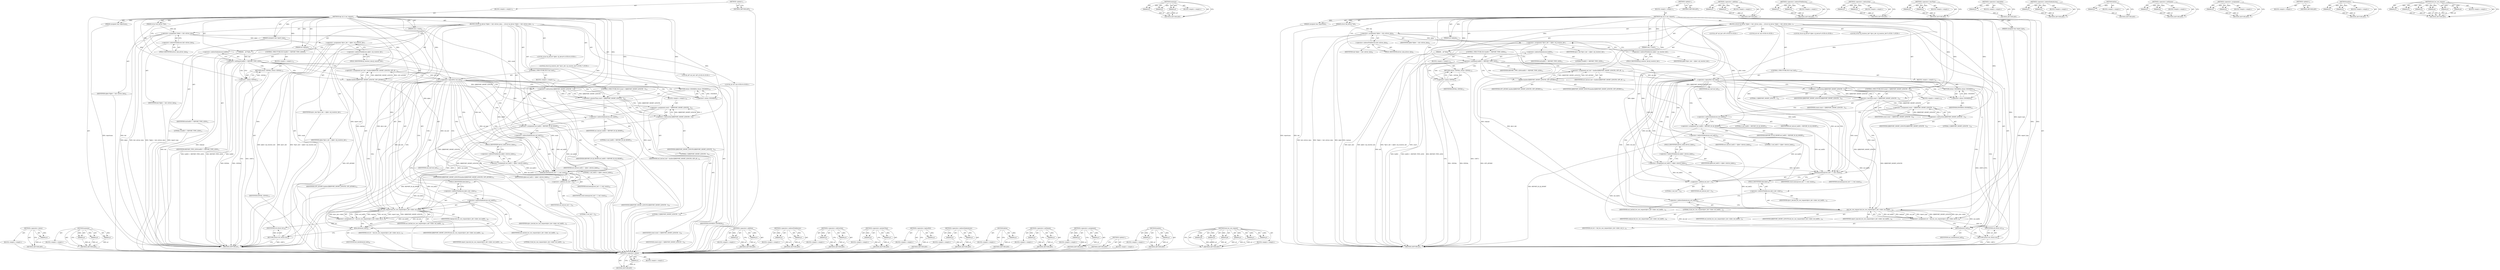 digraph "hid_hw_raw_request" {
vulnerable_150 [label=<(METHOD,&lt;operator&gt;.minus)>];
vulnerable_151 [label=<(PARAM,p1)>];
vulnerable_152 [label=<(BLOCK,&lt;empty&gt;,&lt;empty&gt;)>];
vulnerable_153 [label=<(METHOD_RETURN,ANY)>];
vulnerable_173 [label=<(METHOD,memcpy)>];
vulnerable_174 [label=<(PARAM,p1)>];
vulnerable_175 [label=<(PARAM,p2)>];
vulnerable_176 [label=<(PARAM,p3)>];
vulnerable_177 [label=<(BLOCK,&lt;empty&gt;,&lt;empty&gt;)>];
vulnerable_178 [label=<(METHOD_RETURN,ANY)>];
vulnerable_6 [label=<(METHOD,&lt;global&gt;)<SUB>1</SUB>>];
vulnerable_7 [label=<(BLOCK,&lt;empty&gt;,&lt;empty&gt;)<SUB>1</SUB>>];
vulnerable_8 [label=<(METHOD,logi_dj_ll_raw_request)<SUB>1</SUB>>];
vulnerable_9 [label=<(PARAM,struct hid_device *hid)<SUB>1</SUB>>];
vulnerable_10 [label=<(PARAM,unsigned char reportnum)<SUB>2</SUB>>];
vulnerable_11 [label=<(PARAM,__u8 *buf)<SUB>2</SUB>>];
vulnerable_12 [label=<(PARAM,size_t count)<SUB>3</SUB>>];
vulnerable_13 [label=<(PARAM,unsigned char report_type)<SUB>3</SUB>>];
vulnerable_14 [label=<(PARAM,int reqtype)<SUB>4</SUB>>];
vulnerable_15 [label=<(BLOCK,{
	struct dj_device *djdev = hid-&gt;driver_data;
...,{
	struct dj_device *djdev = hid-&gt;driver_data;
...)<SUB>5</SUB>>];
vulnerable_16 [label="<(LOCAL,struct dj_device* djdev: dj_device*)<SUB>6</SUB>>"];
vulnerable_17 [label=<(&lt;operator&gt;.assignment,*djdev = hid-&gt;driver_data)<SUB>6</SUB>>];
vulnerable_18 [label=<(IDENTIFIER,djdev,*djdev = hid-&gt;driver_data)<SUB>6</SUB>>];
vulnerable_19 [label=<(&lt;operator&gt;.indirectFieldAccess,hid-&gt;driver_data)<SUB>6</SUB>>];
vulnerable_20 [label=<(IDENTIFIER,hid,*djdev = hid-&gt;driver_data)<SUB>6</SUB>>];
vulnerable_21 [label=<(FIELD_IDENTIFIER,driver_data,driver_data)<SUB>6</SUB>>];
vulnerable_22 [label="<(LOCAL,struct dj_receiver_dev* djrcv_dev: dj_receiver_dev*)<SUB>7</SUB>>"];
vulnerable_23 [label=<(&lt;operator&gt;.assignment,*djrcv_dev = djdev-&gt;dj_receiver_dev)<SUB>7</SUB>>];
vulnerable_24 [label=<(IDENTIFIER,djrcv_dev,*djrcv_dev = djdev-&gt;dj_receiver_dev)<SUB>7</SUB>>];
vulnerable_25 [label=<(&lt;operator&gt;.indirectFieldAccess,djdev-&gt;dj_receiver_dev)<SUB>7</SUB>>];
vulnerable_26 [label=<(IDENTIFIER,djdev,*djrcv_dev = djdev-&gt;dj_receiver_dev)<SUB>7</SUB>>];
vulnerable_27 [label=<(FIELD_IDENTIFIER,dj_receiver_dev,dj_receiver_dev)<SUB>7</SUB>>];
vulnerable_28 [label="<(LOCAL,u8* out_buf: u8*)<SUB>8</SUB>>"];
vulnerable_29 [label="<(LOCAL,int ret: int)<SUB>9</SUB>>"];
vulnerable_30 [label=<(CONTROL_STRUCTURE,IF,if (buf[0] != REPORT_TYPE_LEDS))<SUB>11</SUB>>];
vulnerable_31 [label=<(&lt;operator&gt;.notEquals,buf[0] != REPORT_TYPE_LEDS)<SUB>11</SUB>>];
vulnerable_32 [label=<(&lt;operator&gt;.indirectIndexAccess,buf[0])<SUB>11</SUB>>];
vulnerable_33 [label=<(IDENTIFIER,buf,buf[0] != REPORT_TYPE_LEDS)<SUB>11</SUB>>];
vulnerable_34 [label=<(LITERAL,0,buf[0] != REPORT_TYPE_LEDS)<SUB>11</SUB>>];
vulnerable_35 [label=<(IDENTIFIER,REPORT_TYPE_LEDS,buf[0] != REPORT_TYPE_LEDS)<SUB>11</SUB>>];
vulnerable_36 [label=<(BLOCK,&lt;empty&gt;,&lt;empty&gt;)<SUB>12</SUB>>];
vulnerable_37 [label=<(RETURN,return -EINVAL;,return -EINVAL;)<SUB>12</SUB>>];
vulnerable_38 [label=<(&lt;operator&gt;.minus,-EINVAL)<SUB>12</SUB>>];
vulnerable_39 [label=<(IDENTIFIER,EINVAL,-EINVAL)<SUB>12</SUB>>];
vulnerable_40 [label=<(&lt;operator&gt;.assignment,out_buf = kzalloc(DJREPORT_SHORT_LENGTH, GFP_AT...)<SUB>14</SUB>>];
vulnerable_41 [label=<(IDENTIFIER,out_buf,out_buf = kzalloc(DJREPORT_SHORT_LENGTH, GFP_AT...)<SUB>14</SUB>>];
vulnerable_42 [label=<(kzalloc,kzalloc(DJREPORT_SHORT_LENGTH, GFP_ATOMIC))<SUB>14</SUB>>];
vulnerable_43 [label=<(IDENTIFIER,DJREPORT_SHORT_LENGTH,kzalloc(DJREPORT_SHORT_LENGTH, GFP_ATOMIC))<SUB>14</SUB>>];
vulnerable_44 [label=<(IDENTIFIER,GFP_ATOMIC,kzalloc(DJREPORT_SHORT_LENGTH, GFP_ATOMIC))<SUB>14</SUB>>];
vulnerable_45 [label=<(CONTROL_STRUCTURE,IF,if (!out_buf))<SUB>15</SUB>>];
vulnerable_46 [label=<(&lt;operator&gt;.logicalNot,!out_buf)<SUB>15</SUB>>];
vulnerable_47 [label=<(IDENTIFIER,out_buf,!out_buf)<SUB>15</SUB>>];
vulnerable_48 [label=<(BLOCK,&lt;empty&gt;,&lt;empty&gt;)<SUB>16</SUB>>];
vulnerable_49 [label=<(RETURN,return -ENOMEM;,return -ENOMEM;)<SUB>16</SUB>>];
vulnerable_50 [label=<(&lt;operator&gt;.minus,-ENOMEM)<SUB>16</SUB>>];
vulnerable_51 [label=<(IDENTIFIER,ENOMEM,-ENOMEM)<SUB>16</SUB>>];
vulnerable_52 [label=<(CONTROL_STRUCTURE,IF,if (count &lt; DJREPORT_SHORT_LENGTH - 2))<SUB>18</SUB>>];
vulnerable_53 [label=<(&lt;operator&gt;.lessThan,count &lt; DJREPORT_SHORT_LENGTH - 2)<SUB>18</SUB>>];
vulnerable_54 [label=<(IDENTIFIER,count,count &lt; DJREPORT_SHORT_LENGTH - 2)<SUB>18</SUB>>];
vulnerable_55 [label=<(&lt;operator&gt;.subtraction,DJREPORT_SHORT_LENGTH - 2)<SUB>18</SUB>>];
vulnerable_56 [label=<(IDENTIFIER,DJREPORT_SHORT_LENGTH,DJREPORT_SHORT_LENGTH - 2)<SUB>18</SUB>>];
vulnerable_57 [label=<(LITERAL,2,DJREPORT_SHORT_LENGTH - 2)<SUB>18</SUB>>];
vulnerable_58 [label=<(BLOCK,&lt;empty&gt;,&lt;empty&gt;)<SUB>19</SUB>>];
vulnerable_59 [label=<(&lt;operator&gt;.assignment,count = DJREPORT_SHORT_LENGTH - 2)<SUB>19</SUB>>];
vulnerable_60 [label=<(IDENTIFIER,count,count = DJREPORT_SHORT_LENGTH - 2)<SUB>19</SUB>>];
vulnerable_61 [label=<(&lt;operator&gt;.subtraction,DJREPORT_SHORT_LENGTH - 2)<SUB>19</SUB>>];
vulnerable_62 [label=<(IDENTIFIER,DJREPORT_SHORT_LENGTH,DJREPORT_SHORT_LENGTH - 2)<SUB>19</SUB>>];
vulnerable_63 [label=<(LITERAL,2,DJREPORT_SHORT_LENGTH - 2)<SUB>19</SUB>>];
vulnerable_64 [label=<(&lt;operator&gt;.assignment,out_buf[0] = REPORT_ID_DJ_SHORT)<SUB>21</SUB>>];
vulnerable_65 [label=<(&lt;operator&gt;.indirectIndexAccess,out_buf[0])<SUB>21</SUB>>];
vulnerable_66 [label=<(IDENTIFIER,out_buf,out_buf[0] = REPORT_ID_DJ_SHORT)<SUB>21</SUB>>];
vulnerable_67 [label=<(LITERAL,0,out_buf[0] = REPORT_ID_DJ_SHORT)<SUB>21</SUB>>];
vulnerable_68 [label=<(IDENTIFIER,REPORT_ID_DJ_SHORT,out_buf[0] = REPORT_ID_DJ_SHORT)<SUB>21</SUB>>];
vulnerable_69 [label=<(&lt;operator&gt;.assignment,out_buf[1] = djdev-&gt;device_index)<SUB>22</SUB>>];
vulnerable_70 [label=<(&lt;operator&gt;.indirectIndexAccess,out_buf[1])<SUB>22</SUB>>];
vulnerable_71 [label=<(IDENTIFIER,out_buf,out_buf[1] = djdev-&gt;device_index)<SUB>22</SUB>>];
vulnerable_72 [label=<(LITERAL,1,out_buf[1] = djdev-&gt;device_index)<SUB>22</SUB>>];
vulnerable_73 [label=<(&lt;operator&gt;.indirectFieldAccess,djdev-&gt;device_index)<SUB>22</SUB>>];
vulnerable_74 [label=<(IDENTIFIER,djdev,out_buf[1] = djdev-&gt;device_index)<SUB>22</SUB>>];
vulnerable_75 [label=<(FIELD_IDENTIFIER,device_index,device_index)<SUB>22</SUB>>];
vulnerable_76 [label=<(memcpy,memcpy(out_buf + 2, buf, count))<SUB>23</SUB>>];
vulnerable_77 [label=<(&lt;operator&gt;.addition,out_buf + 2)<SUB>23</SUB>>];
vulnerable_78 [label=<(IDENTIFIER,out_buf,out_buf + 2)<SUB>23</SUB>>];
vulnerable_79 [label=<(LITERAL,2,out_buf + 2)<SUB>23</SUB>>];
vulnerable_80 [label=<(IDENTIFIER,buf,memcpy(out_buf + 2, buf, count))<SUB>23</SUB>>];
vulnerable_81 [label=<(IDENTIFIER,count,memcpy(out_buf + 2, buf, count))<SUB>23</SUB>>];
vulnerable_82 [label=<(&lt;operator&gt;.assignment,ret = hid_hw_raw_request(djrcv_dev-&gt;hdev, out_b...)<SUB>25</SUB>>];
vulnerable_83 [label=<(IDENTIFIER,ret,ret = hid_hw_raw_request(djrcv_dev-&gt;hdev, out_b...)<SUB>25</SUB>>];
vulnerable_84 [label=<(hid_hw_raw_request,hid_hw_raw_request(djrcv_dev-&gt;hdev, out_buf[0],...)<SUB>25</SUB>>];
vulnerable_85 [label=<(&lt;operator&gt;.indirectFieldAccess,djrcv_dev-&gt;hdev)<SUB>25</SUB>>];
vulnerable_86 [label=<(IDENTIFIER,djrcv_dev,hid_hw_raw_request(djrcv_dev-&gt;hdev, out_buf[0],...)<SUB>25</SUB>>];
vulnerable_87 [label=<(FIELD_IDENTIFIER,hdev,hdev)<SUB>25</SUB>>];
vulnerable_88 [label=<(&lt;operator&gt;.indirectIndexAccess,out_buf[0])<SUB>25</SUB>>];
vulnerable_89 [label=<(IDENTIFIER,out_buf,hid_hw_raw_request(djrcv_dev-&gt;hdev, out_buf[0],...)<SUB>25</SUB>>];
vulnerable_90 [label=<(LITERAL,0,hid_hw_raw_request(djrcv_dev-&gt;hdev, out_buf[0],...)<SUB>25</SUB>>];
vulnerable_91 [label=<(IDENTIFIER,out_buf,hid_hw_raw_request(djrcv_dev-&gt;hdev, out_buf[0],...)<SUB>25</SUB>>];
vulnerable_92 [label=<(IDENTIFIER,DJREPORT_SHORT_LENGTH,hid_hw_raw_request(djrcv_dev-&gt;hdev, out_buf[0],...)<SUB>26</SUB>>];
vulnerable_93 [label=<(IDENTIFIER,report_type,hid_hw_raw_request(djrcv_dev-&gt;hdev, out_buf[0],...)<SUB>26</SUB>>];
vulnerable_94 [label=<(IDENTIFIER,reqtype,hid_hw_raw_request(djrcv_dev-&gt;hdev, out_buf[0],...)<SUB>26</SUB>>];
vulnerable_95 [label=<(kfree,kfree(out_buf))<SUB>28</SUB>>];
vulnerable_96 [label=<(IDENTIFIER,out_buf,kfree(out_buf))<SUB>28</SUB>>];
vulnerable_97 [label=<(RETURN,return ret;,return ret;)<SUB>29</SUB>>];
vulnerable_98 [label=<(IDENTIFIER,ret,return ret;)<SUB>29</SUB>>];
vulnerable_99 [label=<(METHOD_RETURN,int)<SUB>1</SUB>>];
vulnerable_101 [label=<(METHOD_RETURN,ANY)<SUB>1</SUB>>];
vulnerable_179 [label=<(METHOD,&lt;operator&gt;.addition)>];
vulnerable_180 [label=<(PARAM,p1)>];
vulnerable_181 [label=<(PARAM,p2)>];
vulnerable_182 [label=<(BLOCK,&lt;empty&gt;,&lt;empty&gt;)>];
vulnerable_183 [label=<(METHOD_RETURN,ANY)>];
vulnerable_135 [label=<(METHOD,&lt;operator&gt;.indirectFieldAccess)>];
vulnerable_136 [label=<(PARAM,p1)>];
vulnerable_137 [label=<(PARAM,p2)>];
vulnerable_138 [label=<(BLOCK,&lt;empty&gt;,&lt;empty&gt;)>];
vulnerable_139 [label=<(METHOD_RETURN,ANY)>];
vulnerable_168 [label=<(METHOD,&lt;operator&gt;.subtraction)>];
vulnerable_169 [label=<(PARAM,p1)>];
vulnerable_170 [label=<(PARAM,p2)>];
vulnerable_171 [label=<(BLOCK,&lt;empty&gt;,&lt;empty&gt;)>];
vulnerable_172 [label=<(METHOD_RETURN,ANY)>];
vulnerable_163 [label=<(METHOD,&lt;operator&gt;.lessThan)>];
vulnerable_164 [label=<(PARAM,p1)>];
vulnerable_165 [label=<(PARAM,p2)>];
vulnerable_166 [label=<(BLOCK,&lt;empty&gt;,&lt;empty&gt;)>];
vulnerable_167 [label=<(METHOD_RETURN,ANY)>];
vulnerable_159 [label=<(METHOD,&lt;operator&gt;.logicalNot)>];
vulnerable_160 [label=<(PARAM,p1)>];
vulnerable_161 [label=<(BLOCK,&lt;empty&gt;,&lt;empty&gt;)>];
vulnerable_162 [label=<(METHOD_RETURN,ANY)>];
vulnerable_145 [label=<(METHOD,&lt;operator&gt;.indirectIndexAccess)>];
vulnerable_146 [label=<(PARAM,p1)>];
vulnerable_147 [label=<(PARAM,p2)>];
vulnerable_148 [label=<(BLOCK,&lt;empty&gt;,&lt;empty&gt;)>];
vulnerable_149 [label=<(METHOD_RETURN,ANY)>];
vulnerable_193 [label=<(METHOD,kfree)>];
vulnerable_194 [label=<(PARAM,p1)>];
vulnerable_195 [label=<(BLOCK,&lt;empty&gt;,&lt;empty&gt;)>];
vulnerable_196 [label=<(METHOD_RETURN,ANY)>];
vulnerable_140 [label=<(METHOD,&lt;operator&gt;.notEquals)>];
vulnerable_141 [label=<(PARAM,p1)>];
vulnerable_142 [label=<(PARAM,p2)>];
vulnerable_143 [label=<(BLOCK,&lt;empty&gt;,&lt;empty&gt;)>];
vulnerable_144 [label=<(METHOD_RETURN,ANY)>];
vulnerable_130 [label=<(METHOD,&lt;operator&gt;.assignment)>];
vulnerable_131 [label=<(PARAM,p1)>];
vulnerable_132 [label=<(PARAM,p2)>];
vulnerable_133 [label=<(BLOCK,&lt;empty&gt;,&lt;empty&gt;)>];
vulnerable_134 [label=<(METHOD_RETURN,ANY)>];
vulnerable_124 [label=<(METHOD,&lt;global&gt;)<SUB>1</SUB>>];
vulnerable_125 [label=<(BLOCK,&lt;empty&gt;,&lt;empty&gt;)>];
vulnerable_126 [label=<(METHOD_RETURN,ANY)>];
vulnerable_154 [label=<(METHOD,kzalloc)>];
vulnerable_155 [label=<(PARAM,p1)>];
vulnerable_156 [label=<(PARAM,p2)>];
vulnerable_157 [label=<(BLOCK,&lt;empty&gt;,&lt;empty&gt;)>];
vulnerable_158 [label=<(METHOD_RETURN,ANY)>];
vulnerable_184 [label=<(METHOD,hid_hw_raw_request)>];
vulnerable_185 [label=<(PARAM,p1)>];
vulnerable_186 [label=<(PARAM,p2)>];
vulnerable_187 [label=<(PARAM,p3)>];
vulnerable_188 [label=<(PARAM,p4)>];
vulnerable_189 [label=<(PARAM,p5)>];
vulnerable_190 [label=<(PARAM,p6)>];
vulnerable_191 [label=<(BLOCK,&lt;empty&gt;,&lt;empty&gt;)>];
vulnerable_192 [label=<(METHOD_RETURN,ANY)>];
fixed_150 [label=<(METHOD,&lt;operator&gt;.minus)>];
fixed_151 [label=<(PARAM,p1)>];
fixed_152 [label=<(BLOCK,&lt;empty&gt;,&lt;empty&gt;)>];
fixed_153 [label=<(METHOD_RETURN,ANY)>];
fixed_173 [label=<(METHOD,memcpy)>];
fixed_174 [label=<(PARAM,p1)>];
fixed_175 [label=<(PARAM,p2)>];
fixed_176 [label=<(PARAM,p3)>];
fixed_177 [label=<(BLOCK,&lt;empty&gt;,&lt;empty&gt;)>];
fixed_178 [label=<(METHOD_RETURN,ANY)>];
fixed_6 [label=<(METHOD,&lt;global&gt;)<SUB>1</SUB>>];
fixed_7 [label=<(BLOCK,&lt;empty&gt;,&lt;empty&gt;)<SUB>1</SUB>>];
fixed_8 [label=<(METHOD,logi_dj_ll_raw_request)<SUB>1</SUB>>];
fixed_9 [label=<(PARAM,struct hid_device *hid)<SUB>1</SUB>>];
fixed_10 [label=<(PARAM,unsigned char reportnum)<SUB>2</SUB>>];
fixed_11 [label=<(PARAM,__u8 *buf)<SUB>2</SUB>>];
fixed_12 [label=<(PARAM,size_t count)<SUB>3</SUB>>];
fixed_13 [label=<(PARAM,unsigned char report_type)<SUB>3</SUB>>];
fixed_14 [label=<(PARAM,int reqtype)<SUB>4</SUB>>];
fixed_15 [label=<(BLOCK,{
	struct dj_device *djdev = hid-&gt;driver_data;
...,{
	struct dj_device *djdev = hid-&gt;driver_data;
...)<SUB>5</SUB>>];
fixed_16 [label="<(LOCAL,struct dj_device* djdev: dj_device*)<SUB>6</SUB>>"];
fixed_17 [label=<(&lt;operator&gt;.assignment,*djdev = hid-&gt;driver_data)<SUB>6</SUB>>];
fixed_18 [label=<(IDENTIFIER,djdev,*djdev = hid-&gt;driver_data)<SUB>6</SUB>>];
fixed_19 [label=<(&lt;operator&gt;.indirectFieldAccess,hid-&gt;driver_data)<SUB>6</SUB>>];
fixed_20 [label=<(IDENTIFIER,hid,*djdev = hid-&gt;driver_data)<SUB>6</SUB>>];
fixed_21 [label=<(FIELD_IDENTIFIER,driver_data,driver_data)<SUB>6</SUB>>];
fixed_22 [label="<(LOCAL,struct dj_receiver_dev* djrcv_dev: dj_receiver_dev*)<SUB>7</SUB>>"];
fixed_23 [label=<(&lt;operator&gt;.assignment,*djrcv_dev = djdev-&gt;dj_receiver_dev)<SUB>7</SUB>>];
fixed_24 [label=<(IDENTIFIER,djrcv_dev,*djrcv_dev = djdev-&gt;dj_receiver_dev)<SUB>7</SUB>>];
fixed_25 [label=<(&lt;operator&gt;.indirectFieldAccess,djdev-&gt;dj_receiver_dev)<SUB>7</SUB>>];
fixed_26 [label=<(IDENTIFIER,djdev,*djrcv_dev = djdev-&gt;dj_receiver_dev)<SUB>7</SUB>>];
fixed_27 [label=<(FIELD_IDENTIFIER,dj_receiver_dev,dj_receiver_dev)<SUB>7</SUB>>];
fixed_28 [label="<(LOCAL,u8* out_buf: u8*)<SUB>8</SUB>>"];
fixed_29 [label="<(LOCAL,int ret: int)<SUB>9</SUB>>"];
fixed_30 [label=<(CONTROL_STRUCTURE,IF,if (buf[0] != REPORT_TYPE_LEDS))<SUB>11</SUB>>];
fixed_31 [label=<(&lt;operator&gt;.notEquals,buf[0] != REPORT_TYPE_LEDS)<SUB>11</SUB>>];
fixed_32 [label=<(&lt;operator&gt;.indirectIndexAccess,buf[0])<SUB>11</SUB>>];
fixed_33 [label=<(IDENTIFIER,buf,buf[0] != REPORT_TYPE_LEDS)<SUB>11</SUB>>];
fixed_34 [label=<(LITERAL,0,buf[0] != REPORT_TYPE_LEDS)<SUB>11</SUB>>];
fixed_35 [label=<(IDENTIFIER,REPORT_TYPE_LEDS,buf[0] != REPORT_TYPE_LEDS)<SUB>11</SUB>>];
fixed_36 [label=<(BLOCK,&lt;empty&gt;,&lt;empty&gt;)<SUB>12</SUB>>];
fixed_37 [label=<(RETURN,return -EINVAL;,return -EINVAL;)<SUB>12</SUB>>];
fixed_38 [label=<(&lt;operator&gt;.minus,-EINVAL)<SUB>12</SUB>>];
fixed_39 [label=<(IDENTIFIER,EINVAL,-EINVAL)<SUB>12</SUB>>];
fixed_40 [label=<(&lt;operator&gt;.assignment,out_buf = kzalloc(DJREPORT_SHORT_LENGTH, GFP_AT...)<SUB>14</SUB>>];
fixed_41 [label=<(IDENTIFIER,out_buf,out_buf = kzalloc(DJREPORT_SHORT_LENGTH, GFP_AT...)<SUB>14</SUB>>];
fixed_42 [label=<(kzalloc,kzalloc(DJREPORT_SHORT_LENGTH, GFP_ATOMIC))<SUB>14</SUB>>];
fixed_43 [label=<(IDENTIFIER,DJREPORT_SHORT_LENGTH,kzalloc(DJREPORT_SHORT_LENGTH, GFP_ATOMIC))<SUB>14</SUB>>];
fixed_44 [label=<(IDENTIFIER,GFP_ATOMIC,kzalloc(DJREPORT_SHORT_LENGTH, GFP_ATOMIC))<SUB>14</SUB>>];
fixed_45 [label=<(CONTROL_STRUCTURE,IF,if (!out_buf))<SUB>15</SUB>>];
fixed_46 [label=<(&lt;operator&gt;.logicalNot,!out_buf)<SUB>15</SUB>>];
fixed_47 [label=<(IDENTIFIER,out_buf,!out_buf)<SUB>15</SUB>>];
fixed_48 [label=<(BLOCK,&lt;empty&gt;,&lt;empty&gt;)<SUB>16</SUB>>];
fixed_49 [label=<(RETURN,return -ENOMEM;,return -ENOMEM;)<SUB>16</SUB>>];
fixed_50 [label=<(&lt;operator&gt;.minus,-ENOMEM)<SUB>16</SUB>>];
fixed_51 [label=<(IDENTIFIER,ENOMEM,-ENOMEM)<SUB>16</SUB>>];
fixed_52 [label=<(CONTROL_STRUCTURE,IF,if (count &gt; DJREPORT_SHORT_LENGTH - 2))<SUB>18</SUB>>];
fixed_53 [label=<(&lt;operator&gt;.greaterThan,count &gt; DJREPORT_SHORT_LENGTH - 2)<SUB>18</SUB>>];
fixed_54 [label=<(IDENTIFIER,count,count &gt; DJREPORT_SHORT_LENGTH - 2)<SUB>18</SUB>>];
fixed_55 [label=<(&lt;operator&gt;.subtraction,DJREPORT_SHORT_LENGTH - 2)<SUB>18</SUB>>];
fixed_56 [label=<(IDENTIFIER,DJREPORT_SHORT_LENGTH,DJREPORT_SHORT_LENGTH - 2)<SUB>18</SUB>>];
fixed_57 [label=<(LITERAL,2,DJREPORT_SHORT_LENGTH - 2)<SUB>18</SUB>>];
fixed_58 [label=<(BLOCK,&lt;empty&gt;,&lt;empty&gt;)<SUB>19</SUB>>];
fixed_59 [label=<(&lt;operator&gt;.assignment,count = DJREPORT_SHORT_LENGTH - 2)<SUB>19</SUB>>];
fixed_60 [label=<(IDENTIFIER,count,count = DJREPORT_SHORT_LENGTH - 2)<SUB>19</SUB>>];
fixed_61 [label=<(&lt;operator&gt;.subtraction,DJREPORT_SHORT_LENGTH - 2)<SUB>19</SUB>>];
fixed_62 [label=<(IDENTIFIER,DJREPORT_SHORT_LENGTH,DJREPORT_SHORT_LENGTH - 2)<SUB>19</SUB>>];
fixed_63 [label=<(LITERAL,2,DJREPORT_SHORT_LENGTH - 2)<SUB>19</SUB>>];
fixed_64 [label=<(&lt;operator&gt;.assignment,out_buf[0] = REPORT_ID_DJ_SHORT)<SUB>21</SUB>>];
fixed_65 [label=<(&lt;operator&gt;.indirectIndexAccess,out_buf[0])<SUB>21</SUB>>];
fixed_66 [label=<(IDENTIFIER,out_buf,out_buf[0] = REPORT_ID_DJ_SHORT)<SUB>21</SUB>>];
fixed_67 [label=<(LITERAL,0,out_buf[0] = REPORT_ID_DJ_SHORT)<SUB>21</SUB>>];
fixed_68 [label=<(IDENTIFIER,REPORT_ID_DJ_SHORT,out_buf[0] = REPORT_ID_DJ_SHORT)<SUB>21</SUB>>];
fixed_69 [label=<(&lt;operator&gt;.assignment,out_buf[1] = djdev-&gt;device_index)<SUB>22</SUB>>];
fixed_70 [label=<(&lt;operator&gt;.indirectIndexAccess,out_buf[1])<SUB>22</SUB>>];
fixed_71 [label=<(IDENTIFIER,out_buf,out_buf[1] = djdev-&gt;device_index)<SUB>22</SUB>>];
fixed_72 [label=<(LITERAL,1,out_buf[1] = djdev-&gt;device_index)<SUB>22</SUB>>];
fixed_73 [label=<(&lt;operator&gt;.indirectFieldAccess,djdev-&gt;device_index)<SUB>22</SUB>>];
fixed_74 [label=<(IDENTIFIER,djdev,out_buf[1] = djdev-&gt;device_index)<SUB>22</SUB>>];
fixed_75 [label=<(FIELD_IDENTIFIER,device_index,device_index)<SUB>22</SUB>>];
fixed_76 [label=<(memcpy,memcpy(out_buf + 2, buf, count))<SUB>23</SUB>>];
fixed_77 [label=<(&lt;operator&gt;.addition,out_buf + 2)<SUB>23</SUB>>];
fixed_78 [label=<(IDENTIFIER,out_buf,out_buf + 2)<SUB>23</SUB>>];
fixed_79 [label=<(LITERAL,2,out_buf + 2)<SUB>23</SUB>>];
fixed_80 [label=<(IDENTIFIER,buf,memcpy(out_buf + 2, buf, count))<SUB>23</SUB>>];
fixed_81 [label=<(IDENTIFIER,count,memcpy(out_buf + 2, buf, count))<SUB>23</SUB>>];
fixed_82 [label=<(&lt;operator&gt;.assignment,ret = hid_hw_raw_request(djrcv_dev-&gt;hdev, out_b...)<SUB>25</SUB>>];
fixed_83 [label=<(IDENTIFIER,ret,ret = hid_hw_raw_request(djrcv_dev-&gt;hdev, out_b...)<SUB>25</SUB>>];
fixed_84 [label=<(hid_hw_raw_request,hid_hw_raw_request(djrcv_dev-&gt;hdev, out_buf[0],...)<SUB>25</SUB>>];
fixed_85 [label=<(&lt;operator&gt;.indirectFieldAccess,djrcv_dev-&gt;hdev)<SUB>25</SUB>>];
fixed_86 [label=<(IDENTIFIER,djrcv_dev,hid_hw_raw_request(djrcv_dev-&gt;hdev, out_buf[0],...)<SUB>25</SUB>>];
fixed_87 [label=<(FIELD_IDENTIFIER,hdev,hdev)<SUB>25</SUB>>];
fixed_88 [label=<(&lt;operator&gt;.indirectIndexAccess,out_buf[0])<SUB>25</SUB>>];
fixed_89 [label=<(IDENTIFIER,out_buf,hid_hw_raw_request(djrcv_dev-&gt;hdev, out_buf[0],...)<SUB>25</SUB>>];
fixed_90 [label=<(LITERAL,0,hid_hw_raw_request(djrcv_dev-&gt;hdev, out_buf[0],...)<SUB>25</SUB>>];
fixed_91 [label=<(IDENTIFIER,out_buf,hid_hw_raw_request(djrcv_dev-&gt;hdev, out_buf[0],...)<SUB>25</SUB>>];
fixed_92 [label=<(IDENTIFIER,DJREPORT_SHORT_LENGTH,hid_hw_raw_request(djrcv_dev-&gt;hdev, out_buf[0],...)<SUB>26</SUB>>];
fixed_93 [label=<(IDENTIFIER,report_type,hid_hw_raw_request(djrcv_dev-&gt;hdev, out_buf[0],...)<SUB>26</SUB>>];
fixed_94 [label=<(IDENTIFIER,reqtype,hid_hw_raw_request(djrcv_dev-&gt;hdev, out_buf[0],...)<SUB>26</SUB>>];
fixed_95 [label=<(kfree,kfree(out_buf))<SUB>28</SUB>>];
fixed_96 [label=<(IDENTIFIER,out_buf,kfree(out_buf))<SUB>28</SUB>>];
fixed_97 [label=<(RETURN,return ret;,return ret;)<SUB>29</SUB>>];
fixed_98 [label=<(IDENTIFIER,ret,return ret;)<SUB>29</SUB>>];
fixed_99 [label=<(METHOD_RETURN,int)<SUB>1</SUB>>];
fixed_101 [label=<(METHOD_RETURN,ANY)<SUB>1</SUB>>];
fixed_179 [label=<(METHOD,&lt;operator&gt;.addition)>];
fixed_180 [label=<(PARAM,p1)>];
fixed_181 [label=<(PARAM,p2)>];
fixed_182 [label=<(BLOCK,&lt;empty&gt;,&lt;empty&gt;)>];
fixed_183 [label=<(METHOD_RETURN,ANY)>];
fixed_135 [label=<(METHOD,&lt;operator&gt;.indirectFieldAccess)>];
fixed_136 [label=<(PARAM,p1)>];
fixed_137 [label=<(PARAM,p2)>];
fixed_138 [label=<(BLOCK,&lt;empty&gt;,&lt;empty&gt;)>];
fixed_139 [label=<(METHOD_RETURN,ANY)>];
fixed_168 [label=<(METHOD,&lt;operator&gt;.subtraction)>];
fixed_169 [label=<(PARAM,p1)>];
fixed_170 [label=<(PARAM,p2)>];
fixed_171 [label=<(BLOCK,&lt;empty&gt;,&lt;empty&gt;)>];
fixed_172 [label=<(METHOD_RETURN,ANY)>];
fixed_163 [label=<(METHOD,&lt;operator&gt;.greaterThan)>];
fixed_164 [label=<(PARAM,p1)>];
fixed_165 [label=<(PARAM,p2)>];
fixed_166 [label=<(BLOCK,&lt;empty&gt;,&lt;empty&gt;)>];
fixed_167 [label=<(METHOD_RETURN,ANY)>];
fixed_159 [label=<(METHOD,&lt;operator&gt;.logicalNot)>];
fixed_160 [label=<(PARAM,p1)>];
fixed_161 [label=<(BLOCK,&lt;empty&gt;,&lt;empty&gt;)>];
fixed_162 [label=<(METHOD_RETURN,ANY)>];
fixed_145 [label=<(METHOD,&lt;operator&gt;.indirectIndexAccess)>];
fixed_146 [label=<(PARAM,p1)>];
fixed_147 [label=<(PARAM,p2)>];
fixed_148 [label=<(BLOCK,&lt;empty&gt;,&lt;empty&gt;)>];
fixed_149 [label=<(METHOD_RETURN,ANY)>];
fixed_193 [label=<(METHOD,kfree)>];
fixed_194 [label=<(PARAM,p1)>];
fixed_195 [label=<(BLOCK,&lt;empty&gt;,&lt;empty&gt;)>];
fixed_196 [label=<(METHOD_RETURN,ANY)>];
fixed_140 [label=<(METHOD,&lt;operator&gt;.notEquals)>];
fixed_141 [label=<(PARAM,p1)>];
fixed_142 [label=<(PARAM,p2)>];
fixed_143 [label=<(BLOCK,&lt;empty&gt;,&lt;empty&gt;)>];
fixed_144 [label=<(METHOD_RETURN,ANY)>];
fixed_130 [label=<(METHOD,&lt;operator&gt;.assignment)>];
fixed_131 [label=<(PARAM,p1)>];
fixed_132 [label=<(PARAM,p2)>];
fixed_133 [label=<(BLOCK,&lt;empty&gt;,&lt;empty&gt;)>];
fixed_134 [label=<(METHOD_RETURN,ANY)>];
fixed_124 [label=<(METHOD,&lt;global&gt;)<SUB>1</SUB>>];
fixed_125 [label=<(BLOCK,&lt;empty&gt;,&lt;empty&gt;)>];
fixed_126 [label=<(METHOD_RETURN,ANY)>];
fixed_154 [label=<(METHOD,kzalloc)>];
fixed_155 [label=<(PARAM,p1)>];
fixed_156 [label=<(PARAM,p2)>];
fixed_157 [label=<(BLOCK,&lt;empty&gt;,&lt;empty&gt;)>];
fixed_158 [label=<(METHOD_RETURN,ANY)>];
fixed_184 [label=<(METHOD,hid_hw_raw_request)>];
fixed_185 [label=<(PARAM,p1)>];
fixed_186 [label=<(PARAM,p2)>];
fixed_187 [label=<(PARAM,p3)>];
fixed_188 [label=<(PARAM,p4)>];
fixed_189 [label=<(PARAM,p5)>];
fixed_190 [label=<(PARAM,p6)>];
fixed_191 [label=<(BLOCK,&lt;empty&gt;,&lt;empty&gt;)>];
fixed_192 [label=<(METHOD_RETURN,ANY)>];
vulnerable_150 -> vulnerable_151  [key=0, label="AST: "];
vulnerable_150 -> vulnerable_151  [key=1, label="DDG: "];
vulnerable_150 -> vulnerable_152  [key=0, label="AST: "];
vulnerable_150 -> vulnerable_153  [key=0, label="AST: "];
vulnerable_150 -> vulnerable_153  [key=1, label="CFG: "];
vulnerable_151 -> vulnerable_153  [key=0, label="DDG: p1"];
vulnerable_173 -> vulnerable_174  [key=0, label="AST: "];
vulnerable_173 -> vulnerable_174  [key=1, label="DDG: "];
vulnerable_173 -> vulnerable_177  [key=0, label="AST: "];
vulnerable_173 -> vulnerable_175  [key=0, label="AST: "];
vulnerable_173 -> vulnerable_175  [key=1, label="DDG: "];
vulnerable_173 -> vulnerable_178  [key=0, label="AST: "];
vulnerable_173 -> vulnerable_178  [key=1, label="CFG: "];
vulnerable_173 -> vulnerable_176  [key=0, label="AST: "];
vulnerable_173 -> vulnerable_176  [key=1, label="DDG: "];
vulnerable_174 -> vulnerable_178  [key=0, label="DDG: p1"];
vulnerable_175 -> vulnerable_178  [key=0, label="DDG: p2"];
vulnerable_176 -> vulnerable_178  [key=0, label="DDG: p3"];
vulnerable_6 -> vulnerable_7  [key=0, label="AST: "];
vulnerable_6 -> vulnerable_101  [key=0, label="AST: "];
vulnerable_6 -> vulnerable_101  [key=1, label="CFG: "];
vulnerable_7 -> vulnerable_8  [key=0, label="AST: "];
vulnerable_8 -> vulnerable_9  [key=0, label="AST: "];
vulnerable_8 -> vulnerable_9  [key=1, label="DDG: "];
vulnerable_8 -> vulnerable_10  [key=0, label="AST: "];
vulnerable_8 -> vulnerable_10  [key=1, label="DDG: "];
vulnerable_8 -> vulnerable_11  [key=0, label="AST: "];
vulnerable_8 -> vulnerable_11  [key=1, label="DDG: "];
vulnerable_8 -> vulnerable_12  [key=0, label="AST: "];
vulnerable_8 -> vulnerable_12  [key=1, label="DDG: "];
vulnerable_8 -> vulnerable_13  [key=0, label="AST: "];
vulnerable_8 -> vulnerable_13  [key=1, label="DDG: "];
vulnerable_8 -> vulnerable_14  [key=0, label="AST: "];
vulnerable_8 -> vulnerable_14  [key=1, label="DDG: "];
vulnerable_8 -> vulnerable_15  [key=0, label="AST: "];
vulnerable_8 -> vulnerable_99  [key=0, label="AST: "];
vulnerable_8 -> vulnerable_21  [key=0, label="CFG: "];
vulnerable_8 -> vulnerable_64  [key=0, label="DDG: "];
vulnerable_8 -> vulnerable_76  [key=0, label="DDG: "];
vulnerable_8 -> vulnerable_95  [key=0, label="DDG: "];
vulnerable_8 -> vulnerable_98  [key=0, label="DDG: "];
vulnerable_8 -> vulnerable_31  [key=0, label="DDG: "];
vulnerable_8 -> vulnerable_42  [key=0, label="DDG: "];
vulnerable_8 -> vulnerable_46  [key=0, label="DDG: "];
vulnerable_8 -> vulnerable_53  [key=0, label="DDG: "];
vulnerable_8 -> vulnerable_77  [key=0, label="DDG: "];
vulnerable_8 -> vulnerable_84  [key=0, label="DDG: "];
vulnerable_8 -> vulnerable_55  [key=0, label="DDG: "];
vulnerable_8 -> vulnerable_38  [key=0, label="DDG: "];
vulnerable_8 -> vulnerable_50  [key=0, label="DDG: "];
vulnerable_8 -> vulnerable_61  [key=0, label="DDG: "];
vulnerable_9 -> vulnerable_99  [key=0, label="DDG: hid"];
vulnerable_9 -> vulnerable_17  [key=0, label="DDG: hid"];
vulnerable_10 -> vulnerable_99  [key=0, label="DDG: reportnum"];
vulnerable_11 -> vulnerable_99  [key=0, label="DDG: buf"];
vulnerable_11 -> vulnerable_76  [key=0, label="DDG: buf"];
vulnerable_11 -> vulnerable_31  [key=0, label="DDG: buf"];
vulnerable_12 -> vulnerable_99  [key=0, label="DDG: count"];
vulnerable_12 -> vulnerable_53  [key=0, label="DDG: count"];
vulnerable_13 -> vulnerable_99  [key=0, label="DDG: report_type"];
vulnerable_13 -> vulnerable_84  [key=0, label="DDG: report_type"];
vulnerable_14 -> vulnerable_99  [key=0, label="DDG: reqtype"];
vulnerable_14 -> vulnerable_84  [key=0, label="DDG: reqtype"];
vulnerable_15 -> vulnerable_16  [key=0, label="AST: "];
vulnerable_15 -> vulnerable_17  [key=0, label="AST: "];
vulnerable_15 -> vulnerable_22  [key=0, label="AST: "];
vulnerable_15 -> vulnerable_23  [key=0, label="AST: "];
vulnerable_15 -> vulnerable_28  [key=0, label="AST: "];
vulnerable_15 -> vulnerable_29  [key=0, label="AST: "];
vulnerable_15 -> vulnerable_30  [key=0, label="AST: "];
vulnerable_15 -> vulnerable_40  [key=0, label="AST: "];
vulnerable_15 -> vulnerable_45  [key=0, label="AST: "];
vulnerable_15 -> vulnerable_52  [key=0, label="AST: "];
vulnerable_15 -> vulnerable_64  [key=0, label="AST: "];
vulnerable_15 -> vulnerable_69  [key=0, label="AST: "];
vulnerable_15 -> vulnerable_76  [key=0, label="AST: "];
vulnerable_15 -> vulnerable_82  [key=0, label="AST: "];
vulnerable_15 -> vulnerable_95  [key=0, label="AST: "];
vulnerable_15 -> vulnerable_97  [key=0, label="AST: "];
vulnerable_17 -> vulnerable_18  [key=0, label="AST: "];
vulnerable_17 -> vulnerable_19  [key=0, label="AST: "];
vulnerable_17 -> vulnerable_27  [key=0, label="CFG: "];
vulnerable_17 -> vulnerable_99  [key=0, label="DDG: djdev"];
vulnerable_17 -> vulnerable_99  [key=1, label="DDG: hid-&gt;driver_data"];
vulnerable_17 -> vulnerable_99  [key=2, label="DDG: *djdev = hid-&gt;driver_data"];
vulnerable_17 -> vulnerable_23  [key=0, label="DDG: djdev"];
vulnerable_17 -> vulnerable_69  [key=0, label="DDG: djdev"];
vulnerable_19 -> vulnerable_20  [key=0, label="AST: "];
vulnerable_19 -> vulnerable_21  [key=0, label="AST: "];
vulnerable_19 -> vulnerable_17  [key=0, label="CFG: "];
vulnerable_21 -> vulnerable_19  [key=0, label="CFG: "];
vulnerable_23 -> vulnerable_24  [key=0, label="AST: "];
vulnerable_23 -> vulnerable_25  [key=0, label="AST: "];
vulnerable_23 -> vulnerable_32  [key=0, label="CFG: "];
vulnerable_23 -> vulnerable_99  [key=0, label="DDG: djrcv_dev"];
vulnerable_23 -> vulnerable_99  [key=1, label="DDG: djdev-&gt;dj_receiver_dev"];
vulnerable_23 -> vulnerable_99  [key=2, label="DDG: *djrcv_dev = djdev-&gt;dj_receiver_dev"];
vulnerable_23 -> vulnerable_84  [key=0, label="DDG: djrcv_dev"];
vulnerable_25 -> vulnerable_26  [key=0, label="AST: "];
vulnerable_25 -> vulnerable_27  [key=0, label="AST: "];
vulnerable_25 -> vulnerable_23  [key=0, label="CFG: "];
vulnerable_27 -> vulnerable_25  [key=0, label="CFG: "];
vulnerable_30 -> vulnerable_31  [key=0, label="AST: "];
vulnerable_30 -> vulnerable_36  [key=0, label="AST: "];
vulnerable_31 -> vulnerable_32  [key=0, label="AST: "];
vulnerable_31 -> vulnerable_35  [key=0, label="AST: "];
vulnerable_31 -> vulnerable_38  [key=0, label="CFG: "];
vulnerable_31 -> vulnerable_38  [key=1, label="CDG: "];
vulnerable_31 -> vulnerable_42  [key=0, label="CFG: "];
vulnerable_31 -> vulnerable_42  [key=1, label="CDG: "];
vulnerable_31 -> vulnerable_99  [key=0, label="DDG: buf[0]"];
vulnerable_31 -> vulnerable_99  [key=1, label="DDG: buf[0] != REPORT_TYPE_LEDS"];
vulnerable_31 -> vulnerable_99  [key=2, label="DDG: REPORT_TYPE_LEDS"];
vulnerable_31 -> vulnerable_76  [key=0, label="DDG: buf[0]"];
vulnerable_31 -> vulnerable_37  [key=0, label="CDG: "];
vulnerable_31 -> vulnerable_46  [key=0, label="CDG: "];
vulnerable_31 -> vulnerable_40  [key=0, label="CDG: "];
vulnerable_32 -> vulnerable_33  [key=0, label="AST: "];
vulnerable_32 -> vulnerable_34  [key=0, label="AST: "];
vulnerable_32 -> vulnerable_31  [key=0, label="CFG: "];
vulnerable_36 -> vulnerable_37  [key=0, label="AST: "];
vulnerable_37 -> vulnerable_38  [key=0, label="AST: "];
vulnerable_37 -> vulnerable_99  [key=0, label="CFG: "];
vulnerable_37 -> vulnerable_99  [key=1, label="DDG: &lt;RET&gt;"];
vulnerable_38 -> vulnerable_39  [key=0, label="AST: "];
vulnerable_38 -> vulnerable_37  [key=0, label="CFG: "];
vulnerable_38 -> vulnerable_37  [key=1, label="DDG: -EINVAL"];
vulnerable_38 -> vulnerable_99  [key=0, label="DDG: EINVAL"];
vulnerable_38 -> vulnerable_99  [key=1, label="DDG: -EINVAL"];
vulnerable_40 -> vulnerable_41  [key=0, label="AST: "];
vulnerable_40 -> vulnerable_42  [key=0, label="AST: "];
vulnerable_40 -> vulnerable_46  [key=0, label="CFG: "];
vulnerable_40 -> vulnerable_46  [key=1, label="DDG: out_buf"];
vulnerable_42 -> vulnerable_43  [key=0, label="AST: "];
vulnerable_42 -> vulnerable_44  [key=0, label="AST: "];
vulnerable_42 -> vulnerable_40  [key=0, label="CFG: "];
vulnerable_42 -> vulnerable_40  [key=1, label="DDG: DJREPORT_SHORT_LENGTH"];
vulnerable_42 -> vulnerable_40  [key=2, label="DDG: GFP_ATOMIC"];
vulnerable_42 -> vulnerable_99  [key=0, label="DDG: GFP_ATOMIC"];
vulnerable_42 -> vulnerable_55  [key=0, label="DDG: DJREPORT_SHORT_LENGTH"];
vulnerable_45 -> vulnerable_46  [key=0, label="AST: "];
vulnerable_45 -> vulnerable_48  [key=0, label="AST: "];
vulnerable_46 -> vulnerable_47  [key=0, label="AST: "];
vulnerable_46 -> vulnerable_50  [key=0, label="CFG: "];
vulnerable_46 -> vulnerable_50  [key=1, label="CDG: "];
vulnerable_46 -> vulnerable_55  [key=0, label="CFG: "];
vulnerable_46 -> vulnerable_55  [key=1, label="CDG: "];
vulnerable_46 -> vulnerable_76  [key=0, label="DDG: out_buf"];
vulnerable_46 -> vulnerable_76  [key=1, label="CDG: "];
vulnerable_46 -> vulnerable_77  [key=0, label="DDG: out_buf"];
vulnerable_46 -> vulnerable_77  [key=1, label="CDG: "];
vulnerable_46 -> vulnerable_84  [key=0, label="DDG: out_buf"];
vulnerable_46 -> vulnerable_84  [key=1, label="CDG: "];
vulnerable_46 -> vulnerable_49  [key=0, label="CDG: "];
vulnerable_46 -> vulnerable_73  [key=0, label="CDG: "];
vulnerable_46 -> vulnerable_64  [key=0, label="CDG: "];
vulnerable_46 -> vulnerable_75  [key=0, label="CDG: "];
vulnerable_46 -> vulnerable_85  [key=0, label="CDG: "];
vulnerable_46 -> vulnerable_69  [key=0, label="CDG: "];
vulnerable_46 -> vulnerable_95  [key=0, label="CDG: "];
vulnerable_46 -> vulnerable_65  [key=0, label="CDG: "];
vulnerable_46 -> vulnerable_87  [key=0, label="CDG: "];
vulnerable_46 -> vulnerable_97  [key=0, label="CDG: "];
vulnerable_46 -> vulnerable_82  [key=0, label="CDG: "];
vulnerable_46 -> vulnerable_53  [key=0, label="CDG: "];
vulnerable_46 -> vulnerable_88  [key=0, label="CDG: "];
vulnerable_46 -> vulnerable_70  [key=0, label="CDG: "];
vulnerable_48 -> vulnerable_49  [key=0, label="AST: "];
vulnerable_49 -> vulnerable_50  [key=0, label="AST: "];
vulnerable_49 -> vulnerable_99  [key=0, label="CFG: "];
vulnerable_49 -> vulnerable_99  [key=1, label="DDG: &lt;RET&gt;"];
vulnerable_50 -> vulnerable_51  [key=0, label="AST: "];
vulnerable_50 -> vulnerable_49  [key=0, label="CFG: "];
vulnerable_50 -> vulnerable_49  [key=1, label="DDG: -ENOMEM"];
vulnerable_52 -> vulnerable_53  [key=0, label="AST: "];
vulnerable_52 -> vulnerable_58  [key=0, label="AST: "];
vulnerable_53 -> vulnerable_54  [key=0, label="AST: "];
vulnerable_53 -> vulnerable_55  [key=0, label="AST: "];
vulnerable_53 -> vulnerable_61  [key=0, label="CFG: "];
vulnerable_53 -> vulnerable_61  [key=1, label="CDG: "];
vulnerable_53 -> vulnerable_65  [key=0, label="CFG: "];
vulnerable_53 -> vulnerable_76  [key=0, label="DDG: count"];
vulnerable_53 -> vulnerable_59  [key=0, label="CDG: "];
vulnerable_55 -> vulnerable_56  [key=0, label="AST: "];
vulnerable_55 -> vulnerable_57  [key=0, label="AST: "];
vulnerable_55 -> vulnerable_53  [key=0, label="CFG: "];
vulnerable_55 -> vulnerable_53  [key=1, label="DDG: DJREPORT_SHORT_LENGTH"];
vulnerable_55 -> vulnerable_53  [key=2, label="DDG: 2"];
vulnerable_55 -> vulnerable_84  [key=0, label="DDG: DJREPORT_SHORT_LENGTH"];
vulnerable_55 -> vulnerable_61  [key=0, label="DDG: DJREPORT_SHORT_LENGTH"];
vulnerable_58 -> vulnerable_59  [key=0, label="AST: "];
vulnerable_59 -> vulnerable_60  [key=0, label="AST: "];
vulnerable_59 -> vulnerable_61  [key=0, label="AST: "];
vulnerable_59 -> vulnerable_65  [key=0, label="CFG: "];
vulnerable_59 -> vulnerable_76  [key=0, label="DDG: count"];
vulnerable_61 -> vulnerable_62  [key=0, label="AST: "];
vulnerable_61 -> vulnerable_63  [key=0, label="AST: "];
vulnerable_61 -> vulnerable_59  [key=0, label="CFG: "];
vulnerable_61 -> vulnerable_59  [key=1, label="DDG: DJREPORT_SHORT_LENGTH"];
vulnerable_61 -> vulnerable_59  [key=2, label="DDG: 2"];
vulnerable_61 -> vulnerable_84  [key=0, label="DDG: DJREPORT_SHORT_LENGTH"];
vulnerable_64 -> vulnerable_65  [key=0, label="AST: "];
vulnerable_64 -> vulnerable_68  [key=0, label="AST: "];
vulnerable_64 -> vulnerable_70  [key=0, label="CFG: "];
vulnerable_64 -> vulnerable_99  [key=0, label="DDG: REPORT_ID_DJ_SHORT"];
vulnerable_64 -> vulnerable_76  [key=0, label="DDG: out_buf[0]"];
vulnerable_64 -> vulnerable_77  [key=0, label="DDG: out_buf[0]"];
vulnerable_64 -> vulnerable_84  [key=0, label="DDG: out_buf[0]"];
vulnerable_65 -> vulnerable_66  [key=0, label="AST: "];
vulnerable_65 -> vulnerable_67  [key=0, label="AST: "];
vulnerable_65 -> vulnerable_64  [key=0, label="CFG: "];
vulnerable_69 -> vulnerable_70  [key=0, label="AST: "];
vulnerable_69 -> vulnerable_73  [key=0, label="AST: "];
vulnerable_69 -> vulnerable_77  [key=0, label="CFG: "];
vulnerable_69 -> vulnerable_77  [key=1, label="DDG: out_buf[1]"];
vulnerable_69 -> vulnerable_76  [key=0, label="DDG: out_buf[1]"];
vulnerable_69 -> vulnerable_95  [key=0, label="DDG: out_buf[1]"];
vulnerable_69 -> vulnerable_84  [key=0, label="DDG: out_buf[1]"];
vulnerable_70 -> vulnerable_71  [key=0, label="AST: "];
vulnerable_70 -> vulnerable_72  [key=0, label="AST: "];
vulnerable_70 -> vulnerable_75  [key=0, label="CFG: "];
vulnerable_73 -> vulnerable_74  [key=0, label="AST: "];
vulnerable_73 -> vulnerable_75  [key=0, label="AST: "];
vulnerable_73 -> vulnerable_69  [key=0, label="CFG: "];
vulnerable_75 -> vulnerable_73  [key=0, label="CFG: "];
vulnerable_76 -> vulnerable_77  [key=0, label="AST: "];
vulnerable_76 -> vulnerable_80  [key=0, label="AST: "];
vulnerable_76 -> vulnerable_81  [key=0, label="AST: "];
vulnerable_76 -> vulnerable_87  [key=0, label="CFG: "];
vulnerable_77 -> vulnerable_78  [key=0, label="AST: "];
vulnerable_77 -> vulnerable_79  [key=0, label="AST: "];
vulnerable_77 -> vulnerable_76  [key=0, label="CFG: "];
vulnerable_82 -> vulnerable_83  [key=0, label="AST: "];
vulnerable_82 -> vulnerable_84  [key=0, label="AST: "];
vulnerable_82 -> vulnerable_95  [key=0, label="CFG: "];
vulnerable_82 -> vulnerable_98  [key=0, label="DDG: ret"];
vulnerable_84 -> vulnerable_85  [key=0, label="AST: "];
vulnerable_84 -> vulnerable_88  [key=0, label="AST: "];
vulnerable_84 -> vulnerable_91  [key=0, label="AST: "];
vulnerable_84 -> vulnerable_92  [key=0, label="AST: "];
vulnerable_84 -> vulnerable_93  [key=0, label="AST: "];
vulnerable_84 -> vulnerable_94  [key=0, label="AST: "];
vulnerable_84 -> vulnerable_82  [key=0, label="CFG: "];
vulnerable_84 -> vulnerable_82  [key=1, label="DDG: out_buf[0]"];
vulnerable_84 -> vulnerable_82  [key=2, label="DDG: reqtype"];
vulnerable_84 -> vulnerable_82  [key=3, label="DDG: out_buf"];
vulnerable_84 -> vulnerable_82  [key=4, label="DDG: report_type"];
vulnerable_84 -> vulnerable_82  [key=5, label="DDG: DJREPORT_SHORT_LENGTH"];
vulnerable_84 -> vulnerable_82  [key=6, label="DDG: djrcv_dev-&gt;hdev"];
vulnerable_84 -> vulnerable_95  [key=0, label="DDG: out_buf[0]"];
vulnerable_84 -> vulnerable_95  [key=1, label="DDG: out_buf"];
vulnerable_85 -> vulnerable_86  [key=0, label="AST: "];
vulnerable_85 -> vulnerable_87  [key=0, label="AST: "];
vulnerable_85 -> vulnerable_88  [key=0, label="CFG: "];
vulnerable_87 -> vulnerable_85  [key=0, label="CFG: "];
vulnerable_88 -> vulnerable_89  [key=0, label="AST: "];
vulnerable_88 -> vulnerable_90  [key=0, label="AST: "];
vulnerable_88 -> vulnerable_84  [key=0, label="CFG: "];
vulnerable_95 -> vulnerable_96  [key=0, label="AST: "];
vulnerable_95 -> vulnerable_97  [key=0, label="CFG: "];
vulnerable_97 -> vulnerable_98  [key=0, label="AST: "];
vulnerable_97 -> vulnerable_99  [key=0, label="CFG: "];
vulnerable_97 -> vulnerable_99  [key=1, label="DDG: &lt;RET&gt;"];
vulnerable_98 -> vulnerable_97  [key=0, label="DDG: ret"];
vulnerable_179 -> vulnerable_180  [key=0, label="AST: "];
vulnerable_179 -> vulnerable_180  [key=1, label="DDG: "];
vulnerable_179 -> vulnerable_182  [key=0, label="AST: "];
vulnerable_179 -> vulnerable_181  [key=0, label="AST: "];
vulnerable_179 -> vulnerable_181  [key=1, label="DDG: "];
vulnerable_179 -> vulnerable_183  [key=0, label="AST: "];
vulnerable_179 -> vulnerable_183  [key=1, label="CFG: "];
vulnerable_180 -> vulnerable_183  [key=0, label="DDG: p1"];
vulnerable_181 -> vulnerable_183  [key=0, label="DDG: p2"];
vulnerable_135 -> vulnerable_136  [key=0, label="AST: "];
vulnerable_135 -> vulnerable_136  [key=1, label="DDG: "];
vulnerable_135 -> vulnerable_138  [key=0, label="AST: "];
vulnerable_135 -> vulnerable_137  [key=0, label="AST: "];
vulnerable_135 -> vulnerable_137  [key=1, label="DDG: "];
vulnerable_135 -> vulnerable_139  [key=0, label="AST: "];
vulnerable_135 -> vulnerable_139  [key=1, label="CFG: "];
vulnerable_136 -> vulnerable_139  [key=0, label="DDG: p1"];
vulnerable_137 -> vulnerable_139  [key=0, label="DDG: p2"];
vulnerable_168 -> vulnerable_169  [key=0, label="AST: "];
vulnerable_168 -> vulnerable_169  [key=1, label="DDG: "];
vulnerable_168 -> vulnerable_171  [key=0, label="AST: "];
vulnerable_168 -> vulnerable_170  [key=0, label="AST: "];
vulnerable_168 -> vulnerable_170  [key=1, label="DDG: "];
vulnerable_168 -> vulnerable_172  [key=0, label="AST: "];
vulnerable_168 -> vulnerable_172  [key=1, label="CFG: "];
vulnerable_169 -> vulnerable_172  [key=0, label="DDG: p1"];
vulnerable_170 -> vulnerable_172  [key=0, label="DDG: p2"];
vulnerable_163 -> vulnerable_164  [key=0, label="AST: "];
vulnerable_163 -> vulnerable_164  [key=1, label="DDG: "];
vulnerable_163 -> vulnerable_166  [key=0, label="AST: "];
vulnerable_163 -> vulnerable_165  [key=0, label="AST: "];
vulnerable_163 -> vulnerable_165  [key=1, label="DDG: "];
vulnerable_163 -> vulnerable_167  [key=0, label="AST: "];
vulnerable_163 -> vulnerable_167  [key=1, label="CFG: "];
vulnerable_164 -> vulnerable_167  [key=0, label="DDG: p1"];
vulnerable_165 -> vulnerable_167  [key=0, label="DDG: p2"];
vulnerable_159 -> vulnerable_160  [key=0, label="AST: "];
vulnerable_159 -> vulnerable_160  [key=1, label="DDG: "];
vulnerable_159 -> vulnerable_161  [key=0, label="AST: "];
vulnerable_159 -> vulnerable_162  [key=0, label="AST: "];
vulnerable_159 -> vulnerable_162  [key=1, label="CFG: "];
vulnerable_160 -> vulnerable_162  [key=0, label="DDG: p1"];
vulnerable_145 -> vulnerable_146  [key=0, label="AST: "];
vulnerable_145 -> vulnerable_146  [key=1, label="DDG: "];
vulnerable_145 -> vulnerable_148  [key=0, label="AST: "];
vulnerable_145 -> vulnerable_147  [key=0, label="AST: "];
vulnerable_145 -> vulnerable_147  [key=1, label="DDG: "];
vulnerable_145 -> vulnerable_149  [key=0, label="AST: "];
vulnerable_145 -> vulnerable_149  [key=1, label="CFG: "];
vulnerable_146 -> vulnerable_149  [key=0, label="DDG: p1"];
vulnerable_147 -> vulnerable_149  [key=0, label="DDG: p2"];
vulnerable_193 -> vulnerable_194  [key=0, label="AST: "];
vulnerable_193 -> vulnerable_194  [key=1, label="DDG: "];
vulnerable_193 -> vulnerable_195  [key=0, label="AST: "];
vulnerable_193 -> vulnerable_196  [key=0, label="AST: "];
vulnerable_193 -> vulnerable_196  [key=1, label="CFG: "];
vulnerable_194 -> vulnerable_196  [key=0, label="DDG: p1"];
vulnerable_140 -> vulnerable_141  [key=0, label="AST: "];
vulnerable_140 -> vulnerable_141  [key=1, label="DDG: "];
vulnerable_140 -> vulnerable_143  [key=0, label="AST: "];
vulnerable_140 -> vulnerable_142  [key=0, label="AST: "];
vulnerable_140 -> vulnerable_142  [key=1, label="DDG: "];
vulnerable_140 -> vulnerable_144  [key=0, label="AST: "];
vulnerable_140 -> vulnerable_144  [key=1, label="CFG: "];
vulnerable_141 -> vulnerable_144  [key=0, label="DDG: p1"];
vulnerable_142 -> vulnerable_144  [key=0, label="DDG: p2"];
vulnerable_130 -> vulnerable_131  [key=0, label="AST: "];
vulnerable_130 -> vulnerable_131  [key=1, label="DDG: "];
vulnerable_130 -> vulnerable_133  [key=0, label="AST: "];
vulnerable_130 -> vulnerable_132  [key=0, label="AST: "];
vulnerable_130 -> vulnerable_132  [key=1, label="DDG: "];
vulnerable_130 -> vulnerable_134  [key=0, label="AST: "];
vulnerable_130 -> vulnerable_134  [key=1, label="CFG: "];
vulnerable_131 -> vulnerable_134  [key=0, label="DDG: p1"];
vulnerable_132 -> vulnerable_134  [key=0, label="DDG: p2"];
vulnerable_124 -> vulnerable_125  [key=0, label="AST: "];
vulnerable_124 -> vulnerable_126  [key=0, label="AST: "];
vulnerable_124 -> vulnerable_126  [key=1, label="CFG: "];
vulnerable_154 -> vulnerable_155  [key=0, label="AST: "];
vulnerable_154 -> vulnerable_155  [key=1, label="DDG: "];
vulnerable_154 -> vulnerable_157  [key=0, label="AST: "];
vulnerable_154 -> vulnerable_156  [key=0, label="AST: "];
vulnerable_154 -> vulnerable_156  [key=1, label="DDG: "];
vulnerable_154 -> vulnerable_158  [key=0, label="AST: "];
vulnerable_154 -> vulnerable_158  [key=1, label="CFG: "];
vulnerable_155 -> vulnerable_158  [key=0, label="DDG: p1"];
vulnerable_156 -> vulnerable_158  [key=0, label="DDG: p2"];
vulnerable_184 -> vulnerable_185  [key=0, label="AST: "];
vulnerable_184 -> vulnerable_185  [key=1, label="DDG: "];
vulnerable_184 -> vulnerable_191  [key=0, label="AST: "];
vulnerable_184 -> vulnerable_186  [key=0, label="AST: "];
vulnerable_184 -> vulnerable_186  [key=1, label="DDG: "];
vulnerable_184 -> vulnerable_192  [key=0, label="AST: "];
vulnerable_184 -> vulnerable_192  [key=1, label="CFG: "];
vulnerable_184 -> vulnerable_187  [key=0, label="AST: "];
vulnerable_184 -> vulnerable_187  [key=1, label="DDG: "];
vulnerable_184 -> vulnerable_188  [key=0, label="AST: "];
vulnerable_184 -> vulnerable_188  [key=1, label="DDG: "];
vulnerable_184 -> vulnerable_189  [key=0, label="AST: "];
vulnerable_184 -> vulnerable_189  [key=1, label="DDG: "];
vulnerable_184 -> vulnerable_190  [key=0, label="AST: "];
vulnerable_184 -> vulnerable_190  [key=1, label="DDG: "];
vulnerable_185 -> vulnerable_192  [key=0, label="DDG: p1"];
vulnerable_186 -> vulnerable_192  [key=0, label="DDG: p2"];
vulnerable_187 -> vulnerable_192  [key=0, label="DDG: p3"];
vulnerable_188 -> vulnerable_192  [key=0, label="DDG: p4"];
vulnerable_189 -> vulnerable_192  [key=0, label="DDG: p5"];
vulnerable_190 -> vulnerable_192  [key=0, label="DDG: p6"];
fixed_150 -> fixed_151  [key=0, label="AST: "];
fixed_150 -> fixed_151  [key=1, label="DDG: "];
fixed_150 -> fixed_152  [key=0, label="AST: "];
fixed_150 -> fixed_153  [key=0, label="AST: "];
fixed_150 -> fixed_153  [key=1, label="CFG: "];
fixed_151 -> fixed_153  [key=0, label="DDG: p1"];
fixed_152 -> vulnerable_150  [key=0];
fixed_153 -> vulnerable_150  [key=0];
fixed_173 -> fixed_174  [key=0, label="AST: "];
fixed_173 -> fixed_174  [key=1, label="DDG: "];
fixed_173 -> fixed_177  [key=0, label="AST: "];
fixed_173 -> fixed_175  [key=0, label="AST: "];
fixed_173 -> fixed_175  [key=1, label="DDG: "];
fixed_173 -> fixed_178  [key=0, label="AST: "];
fixed_173 -> fixed_178  [key=1, label="CFG: "];
fixed_173 -> fixed_176  [key=0, label="AST: "];
fixed_173 -> fixed_176  [key=1, label="DDG: "];
fixed_174 -> fixed_178  [key=0, label="DDG: p1"];
fixed_175 -> fixed_178  [key=0, label="DDG: p2"];
fixed_176 -> fixed_178  [key=0, label="DDG: p3"];
fixed_177 -> vulnerable_150  [key=0];
fixed_178 -> vulnerable_150  [key=0];
fixed_6 -> fixed_7  [key=0, label="AST: "];
fixed_6 -> fixed_101  [key=0, label="AST: "];
fixed_6 -> fixed_101  [key=1, label="CFG: "];
fixed_7 -> fixed_8  [key=0, label="AST: "];
fixed_8 -> fixed_9  [key=0, label="AST: "];
fixed_8 -> fixed_9  [key=1, label="DDG: "];
fixed_8 -> fixed_10  [key=0, label="AST: "];
fixed_8 -> fixed_10  [key=1, label="DDG: "];
fixed_8 -> fixed_11  [key=0, label="AST: "];
fixed_8 -> fixed_11  [key=1, label="DDG: "];
fixed_8 -> fixed_12  [key=0, label="AST: "];
fixed_8 -> fixed_12  [key=1, label="DDG: "];
fixed_8 -> fixed_13  [key=0, label="AST: "];
fixed_8 -> fixed_13  [key=1, label="DDG: "];
fixed_8 -> fixed_14  [key=0, label="AST: "];
fixed_8 -> fixed_14  [key=1, label="DDG: "];
fixed_8 -> fixed_15  [key=0, label="AST: "];
fixed_8 -> fixed_99  [key=0, label="AST: "];
fixed_8 -> fixed_21  [key=0, label="CFG: "];
fixed_8 -> fixed_64  [key=0, label="DDG: "];
fixed_8 -> fixed_76  [key=0, label="DDG: "];
fixed_8 -> fixed_95  [key=0, label="DDG: "];
fixed_8 -> fixed_98  [key=0, label="DDG: "];
fixed_8 -> fixed_31  [key=0, label="DDG: "];
fixed_8 -> fixed_42  [key=0, label="DDG: "];
fixed_8 -> fixed_46  [key=0, label="DDG: "];
fixed_8 -> fixed_53  [key=0, label="DDG: "];
fixed_8 -> fixed_77  [key=0, label="DDG: "];
fixed_8 -> fixed_84  [key=0, label="DDG: "];
fixed_8 -> fixed_55  [key=0, label="DDG: "];
fixed_8 -> fixed_38  [key=0, label="DDG: "];
fixed_8 -> fixed_50  [key=0, label="DDG: "];
fixed_8 -> fixed_61  [key=0, label="DDG: "];
fixed_9 -> fixed_99  [key=0, label="DDG: hid"];
fixed_9 -> fixed_17  [key=0, label="DDG: hid"];
fixed_10 -> fixed_99  [key=0, label="DDG: reportnum"];
fixed_11 -> fixed_99  [key=0, label="DDG: buf"];
fixed_11 -> fixed_76  [key=0, label="DDG: buf"];
fixed_11 -> fixed_31  [key=0, label="DDG: buf"];
fixed_12 -> fixed_99  [key=0, label="DDG: count"];
fixed_12 -> fixed_53  [key=0, label="DDG: count"];
fixed_13 -> fixed_99  [key=0, label="DDG: report_type"];
fixed_13 -> fixed_84  [key=0, label="DDG: report_type"];
fixed_14 -> fixed_99  [key=0, label="DDG: reqtype"];
fixed_14 -> fixed_84  [key=0, label="DDG: reqtype"];
fixed_15 -> fixed_16  [key=0, label="AST: "];
fixed_15 -> fixed_17  [key=0, label="AST: "];
fixed_15 -> fixed_22  [key=0, label="AST: "];
fixed_15 -> fixed_23  [key=0, label="AST: "];
fixed_15 -> fixed_28  [key=0, label="AST: "];
fixed_15 -> fixed_29  [key=0, label="AST: "];
fixed_15 -> fixed_30  [key=0, label="AST: "];
fixed_15 -> fixed_40  [key=0, label="AST: "];
fixed_15 -> fixed_45  [key=0, label="AST: "];
fixed_15 -> fixed_52  [key=0, label="AST: "];
fixed_15 -> fixed_64  [key=0, label="AST: "];
fixed_15 -> fixed_69  [key=0, label="AST: "];
fixed_15 -> fixed_76  [key=0, label="AST: "];
fixed_15 -> fixed_82  [key=0, label="AST: "];
fixed_15 -> fixed_95  [key=0, label="AST: "];
fixed_15 -> fixed_97  [key=0, label="AST: "];
fixed_16 -> vulnerable_150  [key=0];
fixed_17 -> fixed_18  [key=0, label="AST: "];
fixed_17 -> fixed_19  [key=0, label="AST: "];
fixed_17 -> fixed_27  [key=0, label="CFG: "];
fixed_17 -> fixed_99  [key=0, label="DDG: djdev"];
fixed_17 -> fixed_99  [key=1, label="DDG: hid-&gt;driver_data"];
fixed_17 -> fixed_99  [key=2, label="DDG: *djdev = hid-&gt;driver_data"];
fixed_17 -> fixed_23  [key=0, label="DDG: djdev"];
fixed_17 -> fixed_69  [key=0, label="DDG: djdev"];
fixed_18 -> vulnerable_150  [key=0];
fixed_19 -> fixed_20  [key=0, label="AST: "];
fixed_19 -> fixed_21  [key=0, label="AST: "];
fixed_19 -> fixed_17  [key=0, label="CFG: "];
fixed_20 -> vulnerable_150  [key=0];
fixed_21 -> fixed_19  [key=0, label="CFG: "];
fixed_22 -> vulnerable_150  [key=0];
fixed_23 -> fixed_24  [key=0, label="AST: "];
fixed_23 -> fixed_25  [key=0, label="AST: "];
fixed_23 -> fixed_32  [key=0, label="CFG: "];
fixed_23 -> fixed_99  [key=0, label="DDG: djrcv_dev"];
fixed_23 -> fixed_99  [key=1, label="DDG: djdev-&gt;dj_receiver_dev"];
fixed_23 -> fixed_99  [key=2, label="DDG: *djrcv_dev = djdev-&gt;dj_receiver_dev"];
fixed_23 -> fixed_84  [key=0, label="DDG: djrcv_dev"];
fixed_24 -> vulnerable_150  [key=0];
fixed_25 -> fixed_26  [key=0, label="AST: "];
fixed_25 -> fixed_27  [key=0, label="AST: "];
fixed_25 -> fixed_23  [key=0, label="CFG: "];
fixed_26 -> vulnerable_150  [key=0];
fixed_27 -> fixed_25  [key=0, label="CFG: "];
fixed_28 -> vulnerable_150  [key=0];
fixed_29 -> vulnerable_150  [key=0];
fixed_30 -> fixed_31  [key=0, label="AST: "];
fixed_30 -> fixed_36  [key=0, label="AST: "];
fixed_31 -> fixed_32  [key=0, label="AST: "];
fixed_31 -> fixed_35  [key=0, label="AST: "];
fixed_31 -> fixed_38  [key=0, label="CFG: "];
fixed_31 -> fixed_38  [key=1, label="CDG: "];
fixed_31 -> fixed_42  [key=0, label="CFG: "];
fixed_31 -> fixed_42  [key=1, label="CDG: "];
fixed_31 -> fixed_99  [key=0, label="DDG: buf[0]"];
fixed_31 -> fixed_99  [key=1, label="DDG: buf[0] != REPORT_TYPE_LEDS"];
fixed_31 -> fixed_99  [key=2, label="DDG: REPORT_TYPE_LEDS"];
fixed_31 -> fixed_76  [key=0, label="DDG: buf[0]"];
fixed_31 -> fixed_37  [key=0, label="CDG: "];
fixed_31 -> fixed_46  [key=0, label="CDG: "];
fixed_31 -> fixed_40  [key=0, label="CDG: "];
fixed_32 -> fixed_33  [key=0, label="AST: "];
fixed_32 -> fixed_34  [key=0, label="AST: "];
fixed_32 -> fixed_31  [key=0, label="CFG: "];
fixed_33 -> vulnerable_150  [key=0];
fixed_34 -> vulnerable_150  [key=0];
fixed_35 -> vulnerable_150  [key=0];
fixed_36 -> fixed_37  [key=0, label="AST: "];
fixed_37 -> fixed_38  [key=0, label="AST: "];
fixed_37 -> fixed_99  [key=0, label="CFG: "];
fixed_37 -> fixed_99  [key=1, label="DDG: &lt;RET&gt;"];
fixed_38 -> fixed_39  [key=0, label="AST: "];
fixed_38 -> fixed_37  [key=0, label="CFG: "];
fixed_38 -> fixed_37  [key=1, label="DDG: -EINVAL"];
fixed_38 -> fixed_99  [key=0, label="DDG: EINVAL"];
fixed_38 -> fixed_99  [key=1, label="DDG: -EINVAL"];
fixed_39 -> vulnerable_150  [key=0];
fixed_40 -> fixed_41  [key=0, label="AST: "];
fixed_40 -> fixed_42  [key=0, label="AST: "];
fixed_40 -> fixed_46  [key=0, label="CFG: "];
fixed_40 -> fixed_46  [key=1, label="DDG: out_buf"];
fixed_41 -> vulnerable_150  [key=0];
fixed_42 -> fixed_43  [key=0, label="AST: "];
fixed_42 -> fixed_44  [key=0, label="AST: "];
fixed_42 -> fixed_40  [key=0, label="CFG: "];
fixed_42 -> fixed_40  [key=1, label="DDG: DJREPORT_SHORT_LENGTH"];
fixed_42 -> fixed_40  [key=2, label="DDG: GFP_ATOMIC"];
fixed_42 -> fixed_99  [key=0, label="DDG: GFP_ATOMIC"];
fixed_42 -> fixed_55  [key=0, label="DDG: DJREPORT_SHORT_LENGTH"];
fixed_43 -> vulnerable_150  [key=0];
fixed_44 -> vulnerable_150  [key=0];
fixed_45 -> fixed_46  [key=0, label="AST: "];
fixed_45 -> fixed_48  [key=0, label="AST: "];
fixed_46 -> fixed_47  [key=0, label="AST: "];
fixed_46 -> fixed_50  [key=0, label="CFG: "];
fixed_46 -> fixed_50  [key=1, label="CDG: "];
fixed_46 -> fixed_55  [key=0, label="CFG: "];
fixed_46 -> fixed_55  [key=1, label="CDG: "];
fixed_46 -> fixed_76  [key=0, label="DDG: out_buf"];
fixed_46 -> fixed_76  [key=1, label="CDG: "];
fixed_46 -> fixed_77  [key=0, label="DDG: out_buf"];
fixed_46 -> fixed_77  [key=1, label="CDG: "];
fixed_46 -> fixed_84  [key=0, label="DDG: out_buf"];
fixed_46 -> fixed_84  [key=1, label="CDG: "];
fixed_46 -> fixed_49  [key=0, label="CDG: "];
fixed_46 -> fixed_73  [key=0, label="CDG: "];
fixed_46 -> fixed_64  [key=0, label="CDG: "];
fixed_46 -> fixed_75  [key=0, label="CDG: "];
fixed_46 -> fixed_85  [key=0, label="CDG: "];
fixed_46 -> fixed_69  [key=0, label="CDG: "];
fixed_46 -> fixed_95  [key=0, label="CDG: "];
fixed_46 -> fixed_65  [key=0, label="CDG: "];
fixed_46 -> fixed_87  [key=0, label="CDG: "];
fixed_46 -> fixed_97  [key=0, label="CDG: "];
fixed_46 -> fixed_82  [key=0, label="CDG: "];
fixed_46 -> fixed_53  [key=0, label="CDG: "];
fixed_46 -> fixed_88  [key=0, label="CDG: "];
fixed_46 -> fixed_70  [key=0, label="CDG: "];
fixed_47 -> vulnerable_150  [key=0];
fixed_48 -> fixed_49  [key=0, label="AST: "];
fixed_49 -> fixed_50  [key=0, label="AST: "];
fixed_49 -> fixed_99  [key=0, label="CFG: "];
fixed_49 -> fixed_99  [key=1, label="DDG: &lt;RET&gt;"];
fixed_50 -> fixed_51  [key=0, label="AST: "];
fixed_50 -> fixed_49  [key=0, label="CFG: "];
fixed_50 -> fixed_49  [key=1, label="DDG: -ENOMEM"];
fixed_51 -> vulnerable_150  [key=0];
fixed_52 -> fixed_53  [key=0, label="AST: "];
fixed_52 -> fixed_58  [key=0, label="AST: "];
fixed_53 -> fixed_54  [key=0, label="AST: "];
fixed_53 -> fixed_55  [key=0, label="AST: "];
fixed_53 -> fixed_61  [key=0, label="CFG: "];
fixed_53 -> fixed_61  [key=1, label="CDG: "];
fixed_53 -> fixed_65  [key=0, label="CFG: "];
fixed_53 -> fixed_76  [key=0, label="DDG: count"];
fixed_53 -> fixed_59  [key=0, label="CDG: "];
fixed_54 -> vulnerable_150  [key=0];
fixed_55 -> fixed_56  [key=0, label="AST: "];
fixed_55 -> fixed_57  [key=0, label="AST: "];
fixed_55 -> fixed_53  [key=0, label="CFG: "];
fixed_55 -> fixed_53  [key=1, label="DDG: DJREPORT_SHORT_LENGTH"];
fixed_55 -> fixed_53  [key=2, label="DDG: 2"];
fixed_55 -> fixed_84  [key=0, label="DDG: DJREPORT_SHORT_LENGTH"];
fixed_55 -> fixed_61  [key=0, label="DDG: DJREPORT_SHORT_LENGTH"];
fixed_56 -> vulnerable_150  [key=0];
fixed_57 -> vulnerable_150  [key=0];
fixed_58 -> fixed_59  [key=0, label="AST: "];
fixed_59 -> fixed_60  [key=0, label="AST: "];
fixed_59 -> fixed_61  [key=0, label="AST: "];
fixed_59 -> fixed_65  [key=0, label="CFG: "];
fixed_59 -> fixed_76  [key=0, label="DDG: count"];
fixed_60 -> vulnerable_150  [key=0];
fixed_61 -> fixed_62  [key=0, label="AST: "];
fixed_61 -> fixed_63  [key=0, label="AST: "];
fixed_61 -> fixed_59  [key=0, label="CFG: "];
fixed_61 -> fixed_59  [key=1, label="DDG: DJREPORT_SHORT_LENGTH"];
fixed_61 -> fixed_59  [key=2, label="DDG: 2"];
fixed_61 -> fixed_84  [key=0, label="DDG: DJREPORT_SHORT_LENGTH"];
fixed_62 -> vulnerable_150  [key=0];
fixed_63 -> vulnerable_150  [key=0];
fixed_64 -> fixed_65  [key=0, label="AST: "];
fixed_64 -> fixed_68  [key=0, label="AST: "];
fixed_64 -> fixed_70  [key=0, label="CFG: "];
fixed_64 -> fixed_99  [key=0, label="DDG: REPORT_ID_DJ_SHORT"];
fixed_64 -> fixed_76  [key=0, label="DDG: out_buf[0]"];
fixed_64 -> fixed_77  [key=0, label="DDG: out_buf[0]"];
fixed_64 -> fixed_84  [key=0, label="DDG: out_buf[0]"];
fixed_65 -> fixed_66  [key=0, label="AST: "];
fixed_65 -> fixed_67  [key=0, label="AST: "];
fixed_65 -> fixed_64  [key=0, label="CFG: "];
fixed_66 -> vulnerable_150  [key=0];
fixed_67 -> vulnerable_150  [key=0];
fixed_68 -> vulnerable_150  [key=0];
fixed_69 -> fixed_70  [key=0, label="AST: "];
fixed_69 -> fixed_73  [key=0, label="AST: "];
fixed_69 -> fixed_77  [key=0, label="CFG: "];
fixed_69 -> fixed_77  [key=1, label="DDG: out_buf[1]"];
fixed_69 -> fixed_76  [key=0, label="DDG: out_buf[1]"];
fixed_69 -> fixed_95  [key=0, label="DDG: out_buf[1]"];
fixed_69 -> fixed_84  [key=0, label="DDG: out_buf[1]"];
fixed_70 -> fixed_71  [key=0, label="AST: "];
fixed_70 -> fixed_72  [key=0, label="AST: "];
fixed_70 -> fixed_75  [key=0, label="CFG: "];
fixed_71 -> vulnerable_150  [key=0];
fixed_72 -> vulnerable_150  [key=0];
fixed_73 -> fixed_74  [key=0, label="AST: "];
fixed_73 -> fixed_75  [key=0, label="AST: "];
fixed_73 -> fixed_69  [key=0, label="CFG: "];
fixed_74 -> vulnerable_150  [key=0];
fixed_75 -> fixed_73  [key=0, label="CFG: "];
fixed_76 -> fixed_77  [key=0, label="AST: "];
fixed_76 -> fixed_80  [key=0, label="AST: "];
fixed_76 -> fixed_81  [key=0, label="AST: "];
fixed_76 -> fixed_87  [key=0, label="CFG: "];
fixed_77 -> fixed_78  [key=0, label="AST: "];
fixed_77 -> fixed_79  [key=0, label="AST: "];
fixed_77 -> fixed_76  [key=0, label="CFG: "];
fixed_78 -> vulnerable_150  [key=0];
fixed_79 -> vulnerable_150  [key=0];
fixed_80 -> vulnerable_150  [key=0];
fixed_81 -> vulnerable_150  [key=0];
fixed_82 -> fixed_83  [key=0, label="AST: "];
fixed_82 -> fixed_84  [key=0, label="AST: "];
fixed_82 -> fixed_95  [key=0, label="CFG: "];
fixed_82 -> fixed_98  [key=0, label="DDG: ret"];
fixed_83 -> vulnerable_150  [key=0];
fixed_84 -> fixed_85  [key=0, label="AST: "];
fixed_84 -> fixed_88  [key=0, label="AST: "];
fixed_84 -> fixed_91  [key=0, label="AST: "];
fixed_84 -> fixed_92  [key=0, label="AST: "];
fixed_84 -> fixed_93  [key=0, label="AST: "];
fixed_84 -> fixed_94  [key=0, label="AST: "];
fixed_84 -> fixed_82  [key=0, label="CFG: "];
fixed_84 -> fixed_82  [key=1, label="DDG: out_buf[0]"];
fixed_84 -> fixed_82  [key=2, label="DDG: reqtype"];
fixed_84 -> fixed_82  [key=3, label="DDG: out_buf"];
fixed_84 -> fixed_82  [key=4, label="DDG: report_type"];
fixed_84 -> fixed_82  [key=5, label="DDG: DJREPORT_SHORT_LENGTH"];
fixed_84 -> fixed_82  [key=6, label="DDG: djrcv_dev-&gt;hdev"];
fixed_84 -> fixed_95  [key=0, label="DDG: out_buf[0]"];
fixed_84 -> fixed_95  [key=1, label="DDG: out_buf"];
fixed_85 -> fixed_86  [key=0, label="AST: "];
fixed_85 -> fixed_87  [key=0, label="AST: "];
fixed_85 -> fixed_88  [key=0, label="CFG: "];
fixed_86 -> vulnerable_150  [key=0];
fixed_87 -> fixed_85  [key=0, label="CFG: "];
fixed_88 -> fixed_89  [key=0, label="AST: "];
fixed_88 -> fixed_90  [key=0, label="AST: "];
fixed_88 -> fixed_84  [key=0, label="CFG: "];
fixed_89 -> vulnerable_150  [key=0];
fixed_90 -> vulnerable_150  [key=0];
fixed_91 -> vulnerable_150  [key=0];
fixed_92 -> vulnerable_150  [key=0];
fixed_93 -> vulnerable_150  [key=0];
fixed_94 -> vulnerable_150  [key=0];
fixed_95 -> fixed_96  [key=0, label="AST: "];
fixed_95 -> fixed_97  [key=0, label="CFG: "];
fixed_96 -> vulnerable_150  [key=0];
fixed_97 -> fixed_98  [key=0, label="AST: "];
fixed_97 -> fixed_99  [key=0, label="CFG: "];
fixed_97 -> fixed_99  [key=1, label="DDG: &lt;RET&gt;"];
fixed_98 -> fixed_97  [key=0, label="DDG: ret"];
fixed_99 -> vulnerable_150  [key=0];
fixed_101 -> vulnerable_150  [key=0];
fixed_179 -> fixed_180  [key=0, label="AST: "];
fixed_179 -> fixed_180  [key=1, label="DDG: "];
fixed_179 -> fixed_182  [key=0, label="AST: "];
fixed_179 -> fixed_181  [key=0, label="AST: "];
fixed_179 -> fixed_181  [key=1, label="DDG: "];
fixed_179 -> fixed_183  [key=0, label="AST: "];
fixed_179 -> fixed_183  [key=1, label="CFG: "];
fixed_180 -> fixed_183  [key=0, label="DDG: p1"];
fixed_181 -> fixed_183  [key=0, label="DDG: p2"];
fixed_182 -> vulnerable_150  [key=0];
fixed_183 -> vulnerable_150  [key=0];
fixed_135 -> fixed_136  [key=0, label="AST: "];
fixed_135 -> fixed_136  [key=1, label="DDG: "];
fixed_135 -> fixed_138  [key=0, label="AST: "];
fixed_135 -> fixed_137  [key=0, label="AST: "];
fixed_135 -> fixed_137  [key=1, label="DDG: "];
fixed_135 -> fixed_139  [key=0, label="AST: "];
fixed_135 -> fixed_139  [key=1, label="CFG: "];
fixed_136 -> fixed_139  [key=0, label="DDG: p1"];
fixed_137 -> fixed_139  [key=0, label="DDG: p2"];
fixed_138 -> vulnerable_150  [key=0];
fixed_139 -> vulnerable_150  [key=0];
fixed_168 -> fixed_169  [key=0, label="AST: "];
fixed_168 -> fixed_169  [key=1, label="DDG: "];
fixed_168 -> fixed_171  [key=0, label="AST: "];
fixed_168 -> fixed_170  [key=0, label="AST: "];
fixed_168 -> fixed_170  [key=1, label="DDG: "];
fixed_168 -> fixed_172  [key=0, label="AST: "];
fixed_168 -> fixed_172  [key=1, label="CFG: "];
fixed_169 -> fixed_172  [key=0, label="DDG: p1"];
fixed_170 -> fixed_172  [key=0, label="DDG: p2"];
fixed_171 -> vulnerable_150  [key=0];
fixed_172 -> vulnerable_150  [key=0];
fixed_163 -> fixed_164  [key=0, label="AST: "];
fixed_163 -> fixed_164  [key=1, label="DDG: "];
fixed_163 -> fixed_166  [key=0, label="AST: "];
fixed_163 -> fixed_165  [key=0, label="AST: "];
fixed_163 -> fixed_165  [key=1, label="DDG: "];
fixed_163 -> fixed_167  [key=0, label="AST: "];
fixed_163 -> fixed_167  [key=1, label="CFG: "];
fixed_164 -> fixed_167  [key=0, label="DDG: p1"];
fixed_165 -> fixed_167  [key=0, label="DDG: p2"];
fixed_166 -> vulnerable_150  [key=0];
fixed_167 -> vulnerable_150  [key=0];
fixed_159 -> fixed_160  [key=0, label="AST: "];
fixed_159 -> fixed_160  [key=1, label="DDG: "];
fixed_159 -> fixed_161  [key=0, label="AST: "];
fixed_159 -> fixed_162  [key=0, label="AST: "];
fixed_159 -> fixed_162  [key=1, label="CFG: "];
fixed_160 -> fixed_162  [key=0, label="DDG: p1"];
fixed_161 -> vulnerable_150  [key=0];
fixed_162 -> vulnerable_150  [key=0];
fixed_145 -> fixed_146  [key=0, label="AST: "];
fixed_145 -> fixed_146  [key=1, label="DDG: "];
fixed_145 -> fixed_148  [key=0, label="AST: "];
fixed_145 -> fixed_147  [key=0, label="AST: "];
fixed_145 -> fixed_147  [key=1, label="DDG: "];
fixed_145 -> fixed_149  [key=0, label="AST: "];
fixed_145 -> fixed_149  [key=1, label="CFG: "];
fixed_146 -> fixed_149  [key=0, label="DDG: p1"];
fixed_147 -> fixed_149  [key=0, label="DDG: p2"];
fixed_148 -> vulnerable_150  [key=0];
fixed_149 -> vulnerable_150  [key=0];
fixed_193 -> fixed_194  [key=0, label="AST: "];
fixed_193 -> fixed_194  [key=1, label="DDG: "];
fixed_193 -> fixed_195  [key=0, label="AST: "];
fixed_193 -> fixed_196  [key=0, label="AST: "];
fixed_193 -> fixed_196  [key=1, label="CFG: "];
fixed_194 -> fixed_196  [key=0, label="DDG: p1"];
fixed_195 -> vulnerable_150  [key=0];
fixed_196 -> vulnerable_150  [key=0];
fixed_140 -> fixed_141  [key=0, label="AST: "];
fixed_140 -> fixed_141  [key=1, label="DDG: "];
fixed_140 -> fixed_143  [key=0, label="AST: "];
fixed_140 -> fixed_142  [key=0, label="AST: "];
fixed_140 -> fixed_142  [key=1, label="DDG: "];
fixed_140 -> fixed_144  [key=0, label="AST: "];
fixed_140 -> fixed_144  [key=1, label="CFG: "];
fixed_141 -> fixed_144  [key=0, label="DDG: p1"];
fixed_142 -> fixed_144  [key=0, label="DDG: p2"];
fixed_143 -> vulnerable_150  [key=0];
fixed_144 -> vulnerable_150  [key=0];
fixed_130 -> fixed_131  [key=0, label="AST: "];
fixed_130 -> fixed_131  [key=1, label="DDG: "];
fixed_130 -> fixed_133  [key=0, label="AST: "];
fixed_130 -> fixed_132  [key=0, label="AST: "];
fixed_130 -> fixed_132  [key=1, label="DDG: "];
fixed_130 -> fixed_134  [key=0, label="AST: "];
fixed_130 -> fixed_134  [key=1, label="CFG: "];
fixed_131 -> fixed_134  [key=0, label="DDG: p1"];
fixed_132 -> fixed_134  [key=0, label="DDG: p2"];
fixed_133 -> vulnerable_150  [key=0];
fixed_134 -> vulnerable_150  [key=0];
fixed_124 -> fixed_125  [key=0, label="AST: "];
fixed_124 -> fixed_126  [key=0, label="AST: "];
fixed_124 -> fixed_126  [key=1, label="CFG: "];
fixed_125 -> vulnerable_150  [key=0];
fixed_126 -> vulnerable_150  [key=0];
fixed_154 -> fixed_155  [key=0, label="AST: "];
fixed_154 -> fixed_155  [key=1, label="DDG: "];
fixed_154 -> fixed_157  [key=0, label="AST: "];
fixed_154 -> fixed_156  [key=0, label="AST: "];
fixed_154 -> fixed_156  [key=1, label="DDG: "];
fixed_154 -> fixed_158  [key=0, label="AST: "];
fixed_154 -> fixed_158  [key=1, label="CFG: "];
fixed_155 -> fixed_158  [key=0, label="DDG: p1"];
fixed_156 -> fixed_158  [key=0, label="DDG: p2"];
fixed_157 -> vulnerable_150  [key=0];
fixed_158 -> vulnerable_150  [key=0];
fixed_184 -> fixed_185  [key=0, label="AST: "];
fixed_184 -> fixed_185  [key=1, label="DDG: "];
fixed_184 -> fixed_191  [key=0, label="AST: "];
fixed_184 -> fixed_186  [key=0, label="AST: "];
fixed_184 -> fixed_186  [key=1, label="DDG: "];
fixed_184 -> fixed_192  [key=0, label="AST: "];
fixed_184 -> fixed_192  [key=1, label="CFG: "];
fixed_184 -> fixed_187  [key=0, label="AST: "];
fixed_184 -> fixed_187  [key=1, label="DDG: "];
fixed_184 -> fixed_188  [key=0, label="AST: "];
fixed_184 -> fixed_188  [key=1, label="DDG: "];
fixed_184 -> fixed_189  [key=0, label="AST: "];
fixed_184 -> fixed_189  [key=1, label="DDG: "];
fixed_184 -> fixed_190  [key=0, label="AST: "];
fixed_184 -> fixed_190  [key=1, label="DDG: "];
fixed_185 -> fixed_192  [key=0, label="DDG: p1"];
fixed_186 -> fixed_192  [key=0, label="DDG: p2"];
fixed_187 -> fixed_192  [key=0, label="DDG: p3"];
fixed_188 -> fixed_192  [key=0, label="DDG: p4"];
fixed_189 -> fixed_192  [key=0, label="DDG: p5"];
fixed_190 -> fixed_192  [key=0, label="DDG: p6"];
fixed_191 -> vulnerable_150  [key=0];
fixed_192 -> vulnerable_150  [key=0];
}
